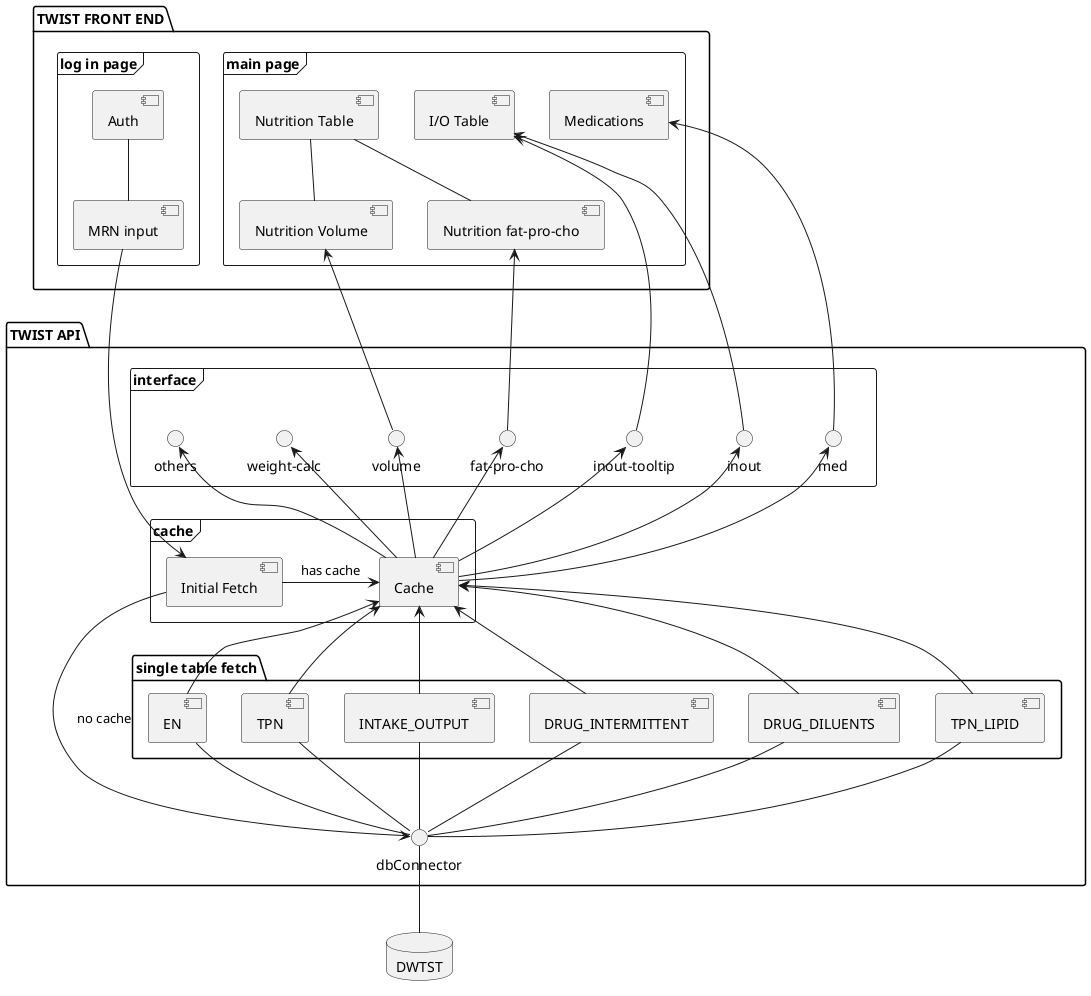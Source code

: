 @startuml db-api-frontend

' skinparam componentStyle uml2

package "TWIST FRONT END" {
    frame "log in page" {
        [Auth] -- [MRN input]
    }

    frame "main page" {
        [Nutrition Table] -- [Nutrition Volume]
        [Nutrition Table] -- [Nutrition fat-pro-cho]
        [I/O Table]
        [Medications]
    }
}

package "TWIST API" {
    package "single table fetch" {
        [TPN_LIPID]
        [EN]
        [TPN]
        [INTAKE_OUTPUT]
        [DRUG_INTERMITTENT]
        [DRUG_DILUENTS]
    }

    frame "cache" {
        [Cache] <-left- [Initial Fetch] :has cache
    }

    [Initial Fetch] -down-> dbConnector :no cache
    [TPN_LIPID] -down- dbConnector
    [EN] -down- dbConnector
    [TPN] -down- dbConnector
    [INTAKE_OUTPUT] -down- dbConnector
    [DRUG_INTERMITTENT] -down- dbConnector
    [DRUG_DILUENTS] -down- dbConnector

    frame "interface" {
        interface "fat-pro-cho" as fpc
        interface volume
        interface "inout-tooltip" as iot
        interface inout
        interface med
        interface "weight-calc" as weightc
        interface others
    }
}

database DWTST

[MRN input] -down-> [Initial Fetch]
[Cache] <-- [TPN_LIPID]
[Cache] <-- [TPN]
[Cache] <-- [EN]
[Cache] <-- [INTAKE_OUTPUT]
[Cache] <-- [DRUG_INTERMITTENT]
[Cache] <-- [DRUG_DILUENTS]

[Nutrition Volume] <-- volume
[Nutrition fat-pro-cho] <-- fpc
[I/O Table] <-- inout
[I/O Table] <-- iot
[Medications] <-- med

[Cache] -up-> volume
[Cache] -up-> fpc
[Cache] -up-> inout
[Cache] -up-> iot
[Cache] -up-> med
[Cache] -up-> weightc
[Cache] -up-> others

DWTST -up- dbConnector

@enduml